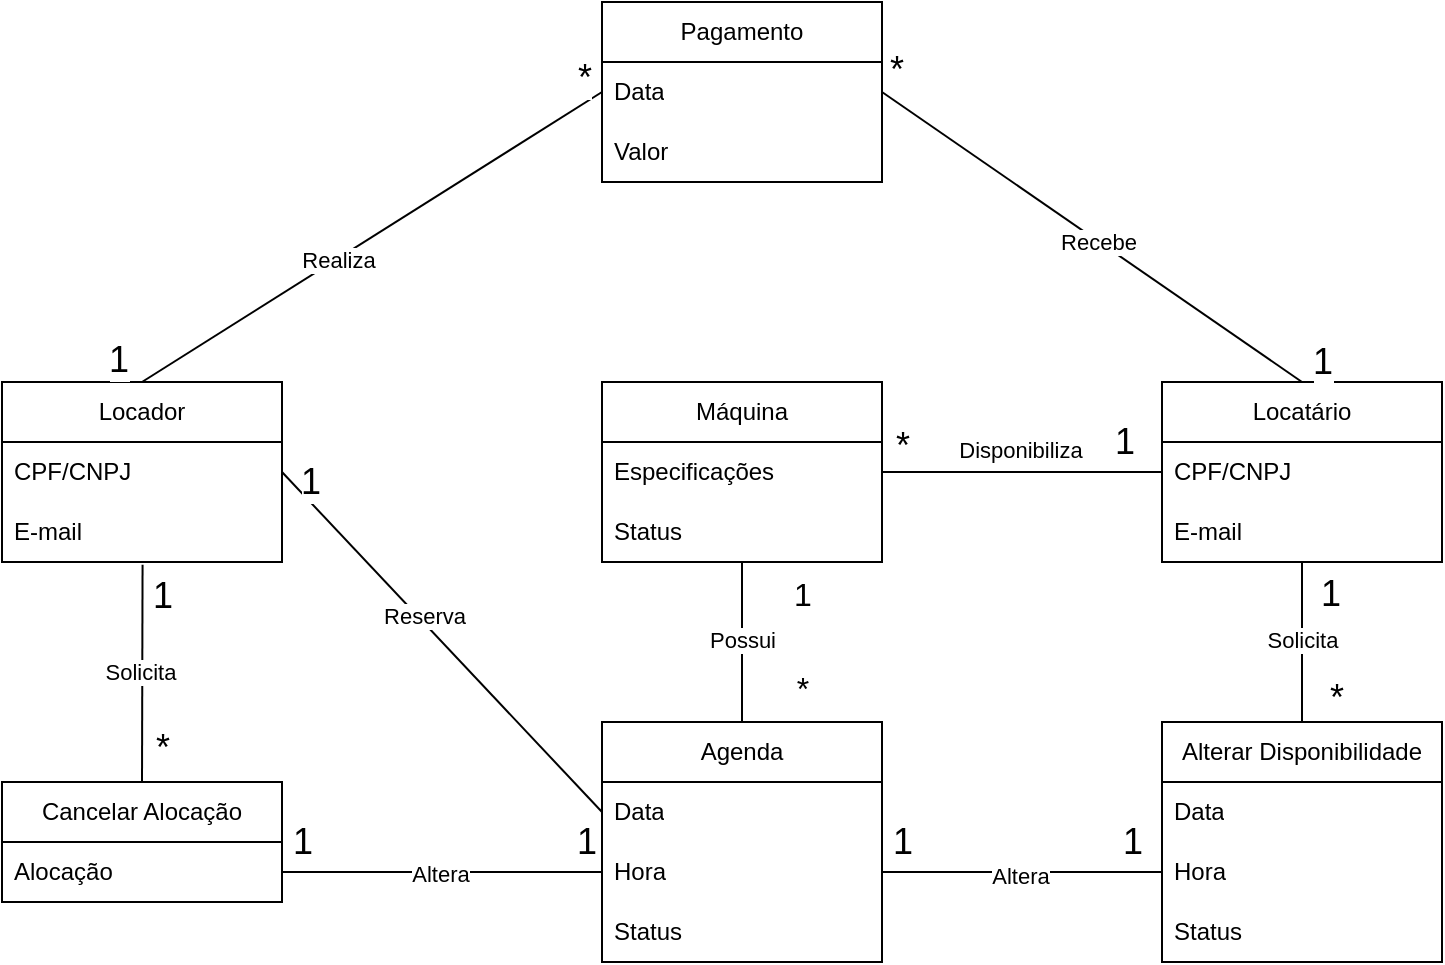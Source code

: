 <mxfile version="22.1.0" type="device">
  <diagram name="Página-1" id="eQrDQsTOoV27ABiLANkc">
    <mxGraphModel dx="880" dy="470" grid="1" gridSize="10" guides="1" tooltips="1" connect="1" arrows="1" fold="1" page="1" pageScale="1" pageWidth="827" pageHeight="1169" math="0" shadow="0">
      <root>
        <mxCell id="0" />
        <mxCell id="1" parent="0" />
        <mxCell id="u8Nk1GrVamjLBrWx-SGE-5" value="Locador" style="swimlane;fontStyle=0;childLayout=stackLayout;horizontal=1;startSize=30;horizontalStack=0;resizeParent=1;resizeParentMax=0;resizeLast=0;collapsible=1;marginBottom=0;whiteSpace=wrap;html=1;" vertex="1" parent="1">
          <mxGeometry x="60" y="200" width="140" height="90" as="geometry" />
        </mxCell>
        <mxCell id="u8Nk1GrVamjLBrWx-SGE-6" value="CPF/CNPJ" style="text;strokeColor=none;fillColor=none;align=left;verticalAlign=middle;spacingLeft=4;spacingRight=4;overflow=hidden;points=[[0,0.5],[1,0.5]];portConstraint=eastwest;rotatable=0;whiteSpace=wrap;html=1;" vertex="1" parent="u8Nk1GrVamjLBrWx-SGE-5">
          <mxGeometry y="30" width="140" height="30" as="geometry" />
        </mxCell>
        <mxCell id="u8Nk1GrVamjLBrWx-SGE-7" value="E-mail" style="text;strokeColor=none;fillColor=none;align=left;verticalAlign=middle;spacingLeft=4;spacingRight=4;overflow=hidden;points=[[0,0.5],[1,0.5]];portConstraint=eastwest;rotatable=0;whiteSpace=wrap;html=1;" vertex="1" parent="u8Nk1GrVamjLBrWx-SGE-5">
          <mxGeometry y="60" width="140" height="30" as="geometry" />
        </mxCell>
        <mxCell id="u8Nk1GrVamjLBrWx-SGE-9" value="Locatário" style="swimlane;fontStyle=0;childLayout=stackLayout;horizontal=1;startSize=30;horizontalStack=0;resizeParent=1;resizeParentMax=0;resizeLast=0;collapsible=1;marginBottom=0;whiteSpace=wrap;html=1;" vertex="1" parent="1">
          <mxGeometry x="640" y="200" width="140" height="90" as="geometry" />
        </mxCell>
        <mxCell id="u8Nk1GrVamjLBrWx-SGE-10" value="CPF/CNPJ" style="text;strokeColor=none;fillColor=none;align=left;verticalAlign=middle;spacingLeft=4;spacingRight=4;overflow=hidden;points=[[0,0.5],[1,0.5]];portConstraint=eastwest;rotatable=0;whiteSpace=wrap;html=1;" vertex="1" parent="u8Nk1GrVamjLBrWx-SGE-9">
          <mxGeometry y="30" width="140" height="30" as="geometry" />
        </mxCell>
        <mxCell id="u8Nk1GrVamjLBrWx-SGE-11" value="E-mail" style="text;strokeColor=none;fillColor=none;align=left;verticalAlign=middle;spacingLeft=4;spacingRight=4;overflow=hidden;points=[[0,0.5],[1,0.5]];portConstraint=eastwest;rotatable=0;whiteSpace=wrap;html=1;" vertex="1" parent="u8Nk1GrVamjLBrWx-SGE-9">
          <mxGeometry y="60" width="140" height="30" as="geometry" />
        </mxCell>
        <mxCell id="u8Nk1GrVamjLBrWx-SGE-13" value="Alterar Disponibilidade" style="swimlane;fontStyle=0;childLayout=stackLayout;horizontal=1;startSize=30;horizontalStack=0;resizeParent=1;resizeParentMax=0;resizeLast=0;collapsible=1;marginBottom=0;whiteSpace=wrap;html=1;" vertex="1" parent="1">
          <mxGeometry x="640" y="370" width="140" height="120" as="geometry" />
        </mxCell>
        <mxCell id="u8Nk1GrVamjLBrWx-SGE-14" value="Data" style="text;strokeColor=none;fillColor=none;align=left;verticalAlign=middle;spacingLeft=4;spacingRight=4;overflow=hidden;points=[[0,0.5],[1,0.5]];portConstraint=eastwest;rotatable=0;whiteSpace=wrap;html=1;" vertex="1" parent="u8Nk1GrVamjLBrWx-SGE-13">
          <mxGeometry y="30" width="140" height="30" as="geometry" />
        </mxCell>
        <mxCell id="u8Nk1GrVamjLBrWx-SGE-87" value="Hora" style="text;strokeColor=none;fillColor=none;align=left;verticalAlign=middle;spacingLeft=4;spacingRight=4;overflow=hidden;points=[[0,0.5],[1,0.5]];portConstraint=eastwest;rotatable=0;whiteSpace=wrap;html=1;" vertex="1" parent="u8Nk1GrVamjLBrWx-SGE-13">
          <mxGeometry y="60" width="140" height="30" as="geometry" />
        </mxCell>
        <mxCell id="u8Nk1GrVamjLBrWx-SGE-88" value="Status" style="text;strokeColor=none;fillColor=none;align=left;verticalAlign=middle;spacingLeft=4;spacingRight=4;overflow=hidden;points=[[0,0.5],[1,0.5]];portConstraint=eastwest;rotatable=0;whiteSpace=wrap;html=1;" vertex="1" parent="u8Nk1GrVamjLBrWx-SGE-13">
          <mxGeometry y="90" width="140" height="30" as="geometry" />
        </mxCell>
        <mxCell id="u8Nk1GrVamjLBrWx-SGE-17" value="Cancelar Alocação" style="swimlane;fontStyle=0;childLayout=stackLayout;horizontal=1;startSize=30;horizontalStack=0;resizeParent=1;resizeParentMax=0;resizeLast=0;collapsible=1;marginBottom=0;whiteSpace=wrap;html=1;" vertex="1" parent="1">
          <mxGeometry x="60" y="400" width="140" height="60" as="geometry" />
        </mxCell>
        <mxCell id="u8Nk1GrVamjLBrWx-SGE-18" value="Alocação" style="text;strokeColor=none;fillColor=none;align=left;verticalAlign=middle;spacingLeft=4;spacingRight=4;overflow=hidden;points=[[0,0.5],[1,0.5]];portConstraint=eastwest;rotatable=0;whiteSpace=wrap;html=1;" vertex="1" parent="u8Nk1GrVamjLBrWx-SGE-17">
          <mxGeometry y="30" width="140" height="30" as="geometry" />
        </mxCell>
        <mxCell id="u8Nk1GrVamjLBrWx-SGE-26" value="" style="endArrow=none;html=1;rounded=0;exitX=0.5;exitY=0;exitDx=0;exitDy=0;entryX=0.502;entryY=1.044;entryDx=0;entryDy=0;entryPerimeter=0;" edge="1" parent="1" source="u8Nk1GrVamjLBrWx-SGE-17" target="u8Nk1GrVamjLBrWx-SGE-7">
          <mxGeometry width="50" height="50" relative="1" as="geometry">
            <mxPoint x="270" y="430" as="sourcePoint" />
            <mxPoint x="109.58" y="320.66" as="targetPoint" />
          </mxGeometry>
        </mxCell>
        <mxCell id="u8Nk1GrVamjLBrWx-SGE-38" value="Solicita" style="edgeLabel;html=1;align=center;verticalAlign=middle;resizable=0;points=[];" vertex="1" connectable="0" parent="u8Nk1GrVamjLBrWx-SGE-26">
          <mxGeometry x="0.008" y="1" relative="1" as="geometry">
            <mxPoint as="offset" />
          </mxGeometry>
        </mxCell>
        <mxCell id="u8Nk1GrVamjLBrWx-SGE-49" value="1" style="edgeLabel;html=1;align=center;verticalAlign=middle;resizable=0;points=[];fontSize=18;" vertex="1" connectable="0" parent="u8Nk1GrVamjLBrWx-SGE-26">
          <mxGeometry x="0.731" y="-2" relative="1" as="geometry">
            <mxPoint x="8" y="1" as="offset" />
          </mxGeometry>
        </mxCell>
        <mxCell id="u8Nk1GrVamjLBrWx-SGE-50" value="*" style="edgeLabel;html=1;align=center;verticalAlign=middle;resizable=0;points=[];fontSize=18;" vertex="1" connectable="0" parent="u8Nk1GrVamjLBrWx-SGE-26">
          <mxGeometry x="-0.655" relative="1" as="geometry">
            <mxPoint x="10" y="1" as="offset" />
          </mxGeometry>
        </mxCell>
        <mxCell id="u8Nk1GrVamjLBrWx-SGE-27" value="" style="endArrow=none;html=1;rounded=0;exitX=1;exitY=0.5;exitDx=0;exitDy=0;entryX=0;entryY=0.5;entryDx=0;entryDy=0;" edge="1" parent="1" source="u8Nk1GrVamjLBrWx-SGE-6" target="u8Nk1GrVamjLBrWx-SGE-78">
          <mxGeometry width="50" height="50" relative="1" as="geometry">
            <mxPoint x="290" y="500" as="sourcePoint" />
            <mxPoint x="250" y="275" as="targetPoint" />
          </mxGeometry>
        </mxCell>
        <mxCell id="u8Nk1GrVamjLBrWx-SGE-45" value="*" style="edgeLabel;html=1;align=center;verticalAlign=middle;resizable=0;points=[];fontSize=18;" vertex="1" connectable="0" parent="u8Nk1GrVamjLBrWx-SGE-27">
          <mxGeometry y="1" relative="1" as="geometry">
            <mxPoint x="82" y="49" as="offset" />
          </mxGeometry>
        </mxCell>
        <mxCell id="u8Nk1GrVamjLBrWx-SGE-46" value="1" style="edgeLabel;html=1;align=center;verticalAlign=middle;resizable=0;points=[];fontSize=18;" vertex="1" connectable="0" parent="u8Nk1GrVamjLBrWx-SGE-27">
          <mxGeometry x="-0.543" y="1" relative="1" as="geometry">
            <mxPoint x="-24" y="-34" as="offset" />
          </mxGeometry>
        </mxCell>
        <mxCell id="u8Nk1GrVamjLBrWx-SGE-54" value="Reserva" style="edgeLabel;html=1;align=center;verticalAlign=middle;resizable=0;points=[];" vertex="1" connectable="0" parent="u8Nk1GrVamjLBrWx-SGE-27">
          <mxGeometry x="-0.052" relative="1" as="geometry">
            <mxPoint x="-5" y="-9" as="offset" />
          </mxGeometry>
        </mxCell>
        <mxCell id="u8Nk1GrVamjLBrWx-SGE-28" value="" style="endArrow=none;html=1;rounded=0;exitX=1;exitY=0.5;exitDx=0;exitDy=0;entryX=0;entryY=0.5;entryDx=0;entryDy=0;" edge="1" parent="1" source="u8Nk1GrVamjLBrWx-SGE-58" target="u8Nk1GrVamjLBrWx-SGE-10">
          <mxGeometry width="50" height="50" relative="1" as="geometry">
            <mxPoint x="580" y="275" as="sourcePoint" />
            <mxPoint x="560" y="330" as="targetPoint" />
          </mxGeometry>
        </mxCell>
        <mxCell id="u8Nk1GrVamjLBrWx-SGE-40" value="&amp;nbsp;Disponibiliza&amp;nbsp;" style="edgeLabel;html=1;align=center;verticalAlign=middle;resizable=0;points=[];" vertex="1" connectable="0" parent="u8Nk1GrVamjLBrWx-SGE-28">
          <mxGeometry x="0.033" y="-1" relative="1" as="geometry">
            <mxPoint x="-4" y="-12" as="offset" />
          </mxGeometry>
        </mxCell>
        <mxCell id="u8Nk1GrVamjLBrWx-SGE-47" value="1" style="edgeLabel;html=1;align=center;verticalAlign=middle;resizable=0;points=[];fontSize=18;" vertex="1" connectable="0" parent="u8Nk1GrVamjLBrWx-SGE-28">
          <mxGeometry x="0.56" y="-2" relative="1" as="geometry">
            <mxPoint x="12" y="-17" as="offset" />
          </mxGeometry>
        </mxCell>
        <mxCell id="u8Nk1GrVamjLBrWx-SGE-48" value="*" style="edgeLabel;html=1;align=center;verticalAlign=middle;resizable=0;points=[];fontSize=18;" vertex="1" connectable="0" parent="u8Nk1GrVamjLBrWx-SGE-28">
          <mxGeometry x="-0.26" y="-3" relative="1" as="geometry">
            <mxPoint x="-42" y="-16" as="offset" />
          </mxGeometry>
        </mxCell>
        <mxCell id="u8Nk1GrVamjLBrWx-SGE-29" value="" style="endArrow=none;html=1;rounded=0;exitX=0.5;exitY=0;exitDx=0;exitDy=0;" edge="1" parent="1" source="u8Nk1GrVamjLBrWx-SGE-13">
          <mxGeometry width="50" height="50" relative="1" as="geometry">
            <mxPoint x="410" y="370" as="sourcePoint" />
            <mxPoint x="710" y="290" as="targetPoint" />
          </mxGeometry>
        </mxCell>
        <mxCell id="u8Nk1GrVamjLBrWx-SGE-39" value="Solicita" style="edgeLabel;html=1;align=center;verticalAlign=middle;resizable=0;points=[];" vertex="1" connectable="0" parent="u8Nk1GrVamjLBrWx-SGE-29">
          <mxGeometry x="0.022" relative="1" as="geometry">
            <mxPoint as="offset" />
          </mxGeometry>
        </mxCell>
        <mxCell id="u8Nk1GrVamjLBrWx-SGE-30" value="Pagamento" style="swimlane;fontStyle=0;childLayout=stackLayout;horizontal=1;startSize=30;horizontalStack=0;resizeParent=1;resizeParentMax=0;resizeLast=0;collapsible=1;marginBottom=0;whiteSpace=wrap;html=1;" vertex="1" parent="1">
          <mxGeometry x="360" y="10" width="140" height="90" as="geometry" />
        </mxCell>
        <mxCell id="u8Nk1GrVamjLBrWx-SGE-32" value="Data" style="text;strokeColor=none;fillColor=none;align=left;verticalAlign=middle;spacingLeft=4;spacingRight=4;overflow=hidden;points=[[0,0.5],[1,0.5]];portConstraint=eastwest;rotatable=0;whiteSpace=wrap;html=1;" vertex="1" parent="u8Nk1GrVamjLBrWx-SGE-30">
          <mxGeometry y="30" width="140" height="30" as="geometry" />
        </mxCell>
        <mxCell id="u8Nk1GrVamjLBrWx-SGE-33" value="Valor" style="text;strokeColor=none;fillColor=none;align=left;verticalAlign=middle;spacingLeft=4;spacingRight=4;overflow=hidden;points=[[0,0.5],[1,0.5]];portConstraint=eastwest;rotatable=0;whiteSpace=wrap;html=1;" vertex="1" parent="u8Nk1GrVamjLBrWx-SGE-30">
          <mxGeometry y="60" width="140" height="30" as="geometry" />
        </mxCell>
        <mxCell id="u8Nk1GrVamjLBrWx-SGE-34" value="" style="endArrow=none;html=1;rounded=0;exitX=0.5;exitY=0;exitDx=0;exitDy=0;entryX=0;entryY=0.5;entryDx=0;entryDy=0;" edge="1" parent="1" source="u8Nk1GrVamjLBrWx-SGE-5" target="u8Nk1GrVamjLBrWx-SGE-32">
          <mxGeometry width="50" height="50" relative="1" as="geometry">
            <mxPoint x="130" y="190" as="sourcePoint" />
            <mxPoint x="180" y="140" as="targetPoint" />
          </mxGeometry>
        </mxCell>
        <mxCell id="u8Nk1GrVamjLBrWx-SGE-36" value="Realiza" style="edgeLabel;html=1;align=center;verticalAlign=middle;resizable=0;points=[];" vertex="1" connectable="0" parent="u8Nk1GrVamjLBrWx-SGE-34">
          <mxGeometry x="-0.152" relative="1" as="geometry">
            <mxPoint as="offset" />
          </mxGeometry>
        </mxCell>
        <mxCell id="u8Nk1GrVamjLBrWx-SGE-42" value="*" style="edgeLabel;html=1;align=center;verticalAlign=middle;resizable=0;points=[];fontSize=18;" vertex="1" connectable="0" parent="u8Nk1GrVamjLBrWx-SGE-34">
          <mxGeometry x="0.868" y="-1" relative="1" as="geometry">
            <mxPoint x="5" y="-18" as="offset" />
          </mxGeometry>
        </mxCell>
        <mxCell id="u8Nk1GrVamjLBrWx-SGE-43" value="1" style="edgeLabel;html=1;align=center;verticalAlign=middle;resizable=0;points=[];fontSize=18;" vertex="1" connectable="0" parent="u8Nk1GrVamjLBrWx-SGE-34">
          <mxGeometry x="-0.783" relative="1" as="geometry">
            <mxPoint x="-37" y="4" as="offset" />
          </mxGeometry>
        </mxCell>
        <mxCell id="u8Nk1GrVamjLBrWx-SGE-35" value="" style="endArrow=none;html=1;rounded=0;entryX=1;entryY=0.5;entryDx=0;entryDy=0;exitX=0.5;exitY=0;exitDx=0;exitDy=0;" edge="1" parent="1" source="u8Nk1GrVamjLBrWx-SGE-9" target="u8Nk1GrVamjLBrWx-SGE-32">
          <mxGeometry width="50" height="50" relative="1" as="geometry">
            <mxPoint x="430" y="140" as="sourcePoint" />
            <mxPoint x="480" y="90" as="targetPoint" />
          </mxGeometry>
        </mxCell>
        <mxCell id="u8Nk1GrVamjLBrWx-SGE-37" value="Recebe" style="edgeLabel;html=1;align=center;verticalAlign=middle;resizable=0;points=[];" vertex="1" connectable="0" parent="u8Nk1GrVamjLBrWx-SGE-35">
          <mxGeometry x="-0.032" y="1" relative="1" as="geometry">
            <mxPoint y="-1" as="offset" />
          </mxGeometry>
        </mxCell>
        <mxCell id="u8Nk1GrVamjLBrWx-SGE-41" value="*" style="edgeLabel;html=1;align=center;verticalAlign=middle;resizable=0;points=[];fontSize=18;" vertex="1" connectable="0" parent="u8Nk1GrVamjLBrWx-SGE-35">
          <mxGeometry x="0.828" y="-2" relative="1" as="geometry">
            <mxPoint x="-13" y="-22" as="offset" />
          </mxGeometry>
        </mxCell>
        <mxCell id="u8Nk1GrVamjLBrWx-SGE-44" value="1" style="edgeLabel;html=1;align=center;verticalAlign=middle;resizable=0;points=[];fontSize=18;" vertex="1" connectable="0" parent="u8Nk1GrVamjLBrWx-SGE-35">
          <mxGeometry x="-0.641" y="-3" relative="1" as="geometry">
            <mxPoint x="46" y="18" as="offset" />
          </mxGeometry>
        </mxCell>
        <mxCell id="u8Nk1GrVamjLBrWx-SGE-52" value="1" style="edgeLabel;html=1;align=center;verticalAlign=middle;resizable=0;points=[];fontSize=18;" vertex="1" connectable="0" parent="1">
          <mxGeometry x="479.998" y="327.997" as="geometry">
            <mxPoint x="244" y="-22" as="offset" />
          </mxGeometry>
        </mxCell>
        <mxCell id="u8Nk1GrVamjLBrWx-SGE-53" value="*" style="edgeLabel;html=1;align=center;verticalAlign=middle;resizable=0;points=[];fontSize=18;" vertex="1" connectable="0" parent="1">
          <mxGeometry x="726.999" y="357.997" as="geometry" />
        </mxCell>
        <mxCell id="u8Nk1GrVamjLBrWx-SGE-57" value="Máquina" style="swimlane;fontStyle=0;childLayout=stackLayout;horizontal=1;startSize=30;horizontalStack=0;resizeParent=1;resizeParentMax=0;resizeLast=0;collapsible=1;marginBottom=0;whiteSpace=wrap;html=1;" vertex="1" parent="1">
          <mxGeometry x="360" y="200" width="140" height="90" as="geometry" />
        </mxCell>
        <mxCell id="u8Nk1GrVamjLBrWx-SGE-58" value="Especificações" style="text;strokeColor=none;fillColor=none;align=left;verticalAlign=middle;spacingLeft=4;spacingRight=4;overflow=hidden;points=[[0,0.5],[1,0.5]];portConstraint=eastwest;rotatable=0;whiteSpace=wrap;html=1;" vertex="1" parent="u8Nk1GrVamjLBrWx-SGE-57">
          <mxGeometry y="30" width="140" height="30" as="geometry" />
        </mxCell>
        <mxCell id="u8Nk1GrVamjLBrWx-SGE-59" value="Status" style="text;strokeColor=none;fillColor=none;align=left;verticalAlign=middle;spacingLeft=4;spacingRight=4;overflow=hidden;points=[[0,0.5],[1,0.5]];portConstraint=eastwest;rotatable=0;whiteSpace=wrap;html=1;" vertex="1" parent="u8Nk1GrVamjLBrWx-SGE-57">
          <mxGeometry y="60" width="140" height="30" as="geometry" />
        </mxCell>
        <mxCell id="u8Nk1GrVamjLBrWx-SGE-66" value="" style="endArrow=none;html=1;rounded=0;exitX=1;exitY=0.5;exitDx=0;exitDy=0;entryX=0;entryY=0.5;entryDx=0;entryDy=0;" edge="1" parent="1" source="u8Nk1GrVamjLBrWx-SGE-18" target="u8Nk1GrVamjLBrWx-SGE-79">
          <mxGeometry width="50" height="50" relative="1" as="geometry">
            <mxPoint x="210" y="400" as="sourcePoint" />
            <mxPoint x="260" y="350" as="targetPoint" />
          </mxGeometry>
        </mxCell>
        <mxCell id="u8Nk1GrVamjLBrWx-SGE-68" value="Altera" style="edgeLabel;html=1;align=center;verticalAlign=middle;resizable=0;points=[];" vertex="1" connectable="0" parent="u8Nk1GrVamjLBrWx-SGE-66">
          <mxGeometry x="0.062" y="-1" relative="1" as="geometry">
            <mxPoint x="-6" as="offset" />
          </mxGeometry>
        </mxCell>
        <mxCell id="u8Nk1GrVamjLBrWx-SGE-71" value="1" style="edgeLabel;html=1;align=center;verticalAlign=middle;resizable=0;points=[];fontSize=18;" vertex="1" connectable="0" parent="u8Nk1GrVamjLBrWx-SGE-66">
          <mxGeometry x="0.832" y="1" relative="1" as="geometry">
            <mxPoint x="5" y="-14" as="offset" />
          </mxGeometry>
        </mxCell>
        <mxCell id="u8Nk1GrVamjLBrWx-SGE-72" value="1" style="edgeLabel;html=1;align=center;verticalAlign=middle;resizable=0;points=[];fontSize=18;" vertex="1" connectable="0" parent="u8Nk1GrVamjLBrWx-SGE-66">
          <mxGeometry x="-0.809" relative="1" as="geometry">
            <mxPoint x="-6" y="-15" as="offset" />
          </mxGeometry>
        </mxCell>
        <mxCell id="u8Nk1GrVamjLBrWx-SGE-67" value="" style="endArrow=none;html=1;rounded=0;exitX=0;exitY=0.5;exitDx=0;exitDy=0;entryX=1;entryY=0.5;entryDx=0;entryDy=0;" edge="1" parent="1" source="u8Nk1GrVamjLBrWx-SGE-87" target="u8Nk1GrVamjLBrWx-SGE-79">
          <mxGeometry width="50" height="50" relative="1" as="geometry">
            <mxPoint x="580" y="380" as="sourcePoint" />
            <mxPoint x="630" y="330" as="targetPoint" />
          </mxGeometry>
        </mxCell>
        <mxCell id="u8Nk1GrVamjLBrWx-SGE-69" value="Altera" style="edgeLabel;html=1;align=center;verticalAlign=middle;resizable=0;points=[];" vertex="1" connectable="0" parent="u8Nk1GrVamjLBrWx-SGE-67">
          <mxGeometry x="0.012" y="2" relative="1" as="geometry">
            <mxPoint as="offset" />
          </mxGeometry>
        </mxCell>
        <mxCell id="u8Nk1GrVamjLBrWx-SGE-70" value="1" style="edgeLabel;html=1;align=center;verticalAlign=middle;resizable=0;points=[];fontSize=18;" vertex="1" connectable="0" parent="u8Nk1GrVamjLBrWx-SGE-67">
          <mxGeometry x="0.863" y="-1" relative="1" as="geometry">
            <mxPoint y="-14" as="offset" />
          </mxGeometry>
        </mxCell>
        <mxCell id="u8Nk1GrVamjLBrWx-SGE-73" value="1" style="edgeLabel;html=1;align=center;verticalAlign=middle;resizable=0;points=[];fontSize=18;" vertex="1" connectable="0" parent="u8Nk1GrVamjLBrWx-SGE-67">
          <mxGeometry x="-0.702" y="-2" relative="1" as="geometry">
            <mxPoint x="6" y="-13" as="offset" />
          </mxGeometry>
        </mxCell>
        <mxCell id="u8Nk1GrVamjLBrWx-SGE-77" value="Agenda" style="swimlane;fontStyle=0;childLayout=stackLayout;horizontal=1;startSize=30;horizontalStack=0;resizeParent=1;resizeParentMax=0;resizeLast=0;collapsible=1;marginBottom=0;whiteSpace=wrap;html=1;" vertex="1" parent="1">
          <mxGeometry x="360" y="370" width="140" height="120" as="geometry" />
        </mxCell>
        <mxCell id="u8Nk1GrVamjLBrWx-SGE-78" value="Data" style="text;strokeColor=none;fillColor=none;align=left;verticalAlign=middle;spacingLeft=4;spacingRight=4;overflow=hidden;points=[[0,0.5],[1,0.5]];portConstraint=eastwest;rotatable=0;whiteSpace=wrap;html=1;" vertex="1" parent="u8Nk1GrVamjLBrWx-SGE-77">
          <mxGeometry y="30" width="140" height="30" as="geometry" />
        </mxCell>
        <mxCell id="u8Nk1GrVamjLBrWx-SGE-79" value="Hora" style="text;strokeColor=none;fillColor=none;align=left;verticalAlign=middle;spacingLeft=4;spacingRight=4;overflow=hidden;points=[[0,0.5],[1,0.5]];portConstraint=eastwest;rotatable=0;whiteSpace=wrap;html=1;" vertex="1" parent="u8Nk1GrVamjLBrWx-SGE-77">
          <mxGeometry y="60" width="140" height="30" as="geometry" />
        </mxCell>
        <mxCell id="u8Nk1GrVamjLBrWx-SGE-86" value="Status" style="text;strokeColor=none;fillColor=none;align=left;verticalAlign=middle;spacingLeft=4;spacingRight=4;overflow=hidden;points=[[0,0.5],[1,0.5]];portConstraint=eastwest;rotatable=0;whiteSpace=wrap;html=1;" vertex="1" parent="u8Nk1GrVamjLBrWx-SGE-77">
          <mxGeometry y="90" width="140" height="30" as="geometry" />
        </mxCell>
        <mxCell id="u8Nk1GrVamjLBrWx-SGE-82" value="" style="endArrow=none;html=1;rounded=0;exitX=0.5;exitY=0;exitDx=0;exitDy=0;" edge="1" parent="1" source="u8Nk1GrVamjLBrWx-SGE-77">
          <mxGeometry width="50" height="50" relative="1" as="geometry">
            <mxPoint x="440" y="340" as="sourcePoint" />
            <mxPoint x="430" y="290" as="targetPoint" />
          </mxGeometry>
        </mxCell>
        <mxCell id="u8Nk1GrVamjLBrWx-SGE-83" value="Possui" style="edgeLabel;html=1;align=center;verticalAlign=middle;resizable=0;points=[];" vertex="1" connectable="0" parent="u8Nk1GrVamjLBrWx-SGE-82">
          <mxGeometry x="0.026" relative="1" as="geometry">
            <mxPoint as="offset" />
          </mxGeometry>
        </mxCell>
        <mxCell id="u8Nk1GrVamjLBrWx-SGE-84" value="1" style="edgeLabel;html=1;align=center;verticalAlign=middle;resizable=0;points=[];fontSize=16;" vertex="1" connectable="0" parent="u8Nk1GrVamjLBrWx-SGE-82">
          <mxGeometry x="0.731" relative="1" as="geometry">
            <mxPoint x="30" y="5" as="offset" />
          </mxGeometry>
        </mxCell>
        <mxCell id="u8Nk1GrVamjLBrWx-SGE-85" value="*" style="edgeLabel;html=1;align=center;verticalAlign=middle;resizable=0;points=[];fontSize=16;" vertex="1" connectable="0" parent="u8Nk1GrVamjLBrWx-SGE-82">
          <mxGeometry x="-0.571" y="-2" relative="1" as="geometry">
            <mxPoint x="28" as="offset" />
          </mxGeometry>
        </mxCell>
      </root>
    </mxGraphModel>
  </diagram>
</mxfile>
